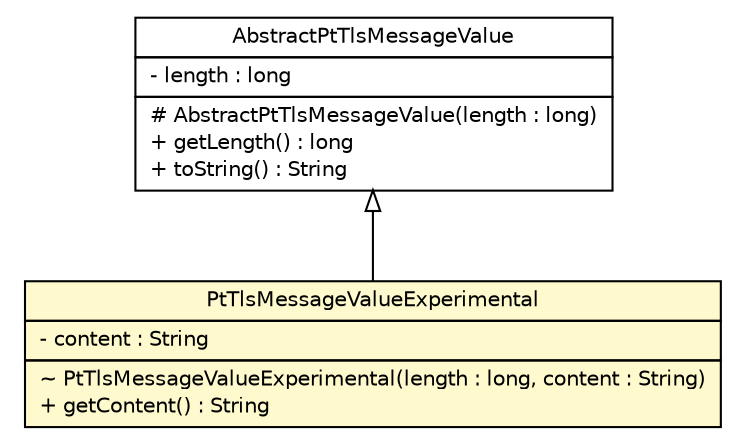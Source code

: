 #!/usr/local/bin/dot
#
# Class diagram 
# Generated by UMLGraph version R5_6 (http://www.umlgraph.org/)
#

digraph G {
	edge [fontname="Helvetica",fontsize=10,labelfontname="Helvetica",labelfontsize=10];
	node [fontname="Helvetica",fontsize=10,shape=plaintext];
	nodesep=0.25;
	ranksep=0.5;
	// org.ietf.nea.pt.value.PtTlsMessageValueExperimental
	c144412 [label=<<table title="org.ietf.nea.pt.value.PtTlsMessageValueExperimental" border="0" cellborder="1" cellspacing="0" cellpadding="2" port="p" bgcolor="lemonChiffon" href="./PtTlsMessageValueExperimental.html">
		<tr><td><table border="0" cellspacing="0" cellpadding="1">
<tr><td align="center" balign="center"> PtTlsMessageValueExperimental </td></tr>
		</table></td></tr>
		<tr><td><table border="0" cellspacing="0" cellpadding="1">
<tr><td align="left" balign="left"> - content : String </td></tr>
		</table></td></tr>
		<tr><td><table border="0" cellspacing="0" cellpadding="1">
<tr><td align="left" balign="left"> ~ PtTlsMessageValueExperimental(length : long, content : String) </td></tr>
<tr><td align="left" balign="left"> + getContent() : String </td></tr>
		</table></td></tr>
		</table>>, URL="./PtTlsMessageValueExperimental.html", fontname="Helvetica", fontcolor="black", fontsize=10.0];
	// org.ietf.nea.pt.value.AbstractPtTlsMessageValue
	c144421 [label=<<table title="org.ietf.nea.pt.value.AbstractPtTlsMessageValue" border="0" cellborder="1" cellspacing="0" cellpadding="2" port="p" href="./AbstractPtTlsMessageValue.html">
		<tr><td><table border="0" cellspacing="0" cellpadding="1">
<tr><td align="center" balign="center"> AbstractPtTlsMessageValue </td></tr>
		</table></td></tr>
		<tr><td><table border="0" cellspacing="0" cellpadding="1">
<tr><td align="left" balign="left"> - length : long </td></tr>
		</table></td></tr>
		<tr><td><table border="0" cellspacing="0" cellpadding="1">
<tr><td align="left" balign="left"> # AbstractPtTlsMessageValue(length : long) </td></tr>
<tr><td align="left" balign="left"> + getLength() : long </td></tr>
<tr><td align="left" balign="left"> + toString() : String </td></tr>
		</table></td></tr>
		</table>>, URL="./AbstractPtTlsMessageValue.html", fontname="Helvetica", fontcolor="black", fontsize=10.0];
	//org.ietf.nea.pt.value.PtTlsMessageValueExperimental extends org.ietf.nea.pt.value.AbstractPtTlsMessageValue
	c144421:p -> c144412:p [dir=back,arrowtail=empty];
}

